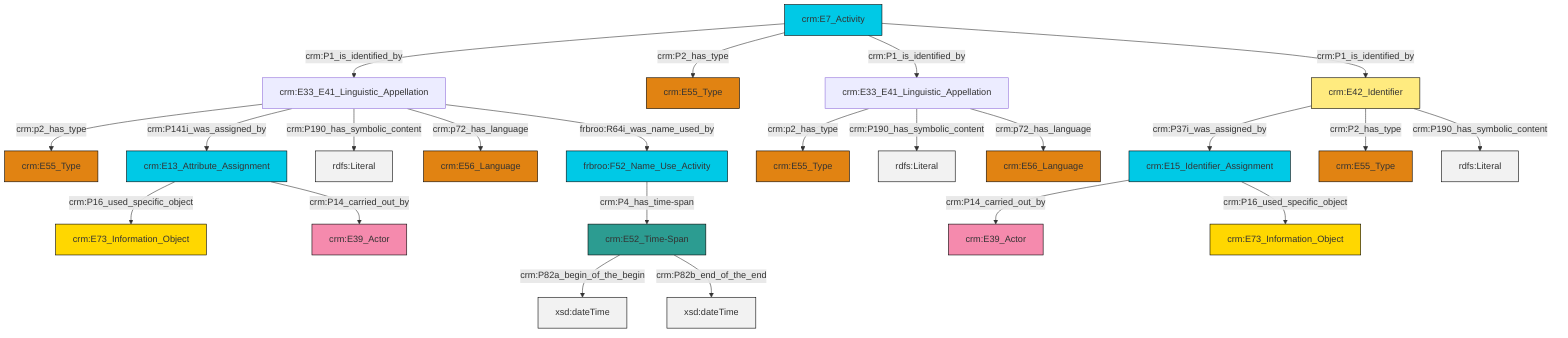 graph TD
classDef Literal fill:#f2f2f2,stroke:#000000;
classDef CRM_Entity fill:#FFFFFF,stroke:#000000;
classDef Temporal_Entity fill:#00C9E6, stroke:#000000;
classDef Type fill:#E18312, stroke:#000000;
classDef Time-Span fill:#2C9C91, stroke:#000000;
classDef Appellation fill:#FFEB7F, stroke:#000000;
classDef Place fill:#008836, stroke:#000000;
classDef Persistent_Item fill:#B266B2, stroke:#000000;
classDef Conceptual_Object fill:#FFD700, stroke:#000000;
classDef Physical_Thing fill:#D2B48C, stroke:#000000;
classDef Actor fill:#f58aad, stroke:#000000;
classDef PC_Classes fill:#4ce600, stroke:#000000;
classDef Multi fill:#cccccc,stroke:#000000;

0["crm:E33_E41_Linguistic_Appellation"]:::Default -->|crm:p2_has_type| 1["crm:E55_Type"]:::Type
11["crm:E33_E41_Linguistic_Appellation"]:::Default -->|crm:p2_has_type| 12["crm:E55_Type"]:::Type
11["crm:E33_E41_Linguistic_Appellation"]:::Default -->|crm:P141i_was_assigned_by| 13["crm:E13_Attribute_Assignment"]:::Temporal_Entity
0["crm:E33_E41_Linguistic_Appellation"]:::Default -->|crm:P190_has_symbolic_content| 14[rdfs:Literal]:::Literal
19["crm:E15_Identifier_Assignment"]:::Temporal_Entity -->|crm:P14_carried_out_by| 5["crm:E39_Actor"]:::Actor
17["crm:E42_Identifier"]:::Appellation -->|crm:P37i_was_assigned_by| 19["crm:E15_Identifier_Assignment"]:::Temporal_Entity
17["crm:E42_Identifier"]:::Appellation -->|crm:P2_has_type| 3["crm:E55_Type"]:::Type
7["frbroo:F52_Name_Use_Activity"]:::Temporal_Entity -->|crm:P4_has_time-span| 22["crm:E52_Time-Span"]:::Time-Span
19["crm:E15_Identifier_Assignment"]:::Temporal_Entity -->|crm:P16_used_specific_object| 27["crm:E73_Information_Object"]:::Conceptual_Object
17["crm:E42_Identifier"]:::Appellation -->|crm:P190_has_symbolic_content| 29[rdfs:Literal]:::Literal
22["crm:E52_Time-Span"]:::Time-Span -->|crm:P82a_begin_of_the_begin| 30[xsd:dateTime]:::Literal
31["crm:E7_Activity"]:::Temporal_Entity -->|crm:P1_is_identified_by| 11["crm:E33_E41_Linguistic_Appellation"]:::Default
11["crm:E33_E41_Linguistic_Appellation"]:::Default -->|crm:P190_has_symbolic_content| 32[rdfs:Literal]:::Literal
0["crm:E33_E41_Linguistic_Appellation"]:::Default -->|crm:p72_has_language| 33["crm:E56_Language"]:::Type
11["crm:E33_E41_Linguistic_Appellation"]:::Default -->|crm:p72_has_language| 9["crm:E56_Language"]:::Type
11["crm:E33_E41_Linguistic_Appellation"]:::Default -->|frbroo:R64i_was_name_used_by| 7["frbroo:F52_Name_Use_Activity"]:::Temporal_Entity
31["crm:E7_Activity"]:::Temporal_Entity -->|crm:P2_has_type| 20["crm:E55_Type"]:::Type
31["crm:E7_Activity"]:::Temporal_Entity -->|crm:P1_is_identified_by| 0["crm:E33_E41_Linguistic_Appellation"]:::Default
13["crm:E13_Attribute_Assignment"]:::Temporal_Entity -->|crm:P16_used_specific_object| 36["crm:E73_Information_Object"]:::Conceptual_Object
13["crm:E13_Attribute_Assignment"]:::Temporal_Entity -->|crm:P14_carried_out_by| 15["crm:E39_Actor"]:::Actor
31["crm:E7_Activity"]:::Temporal_Entity -->|crm:P1_is_identified_by| 17["crm:E42_Identifier"]:::Appellation
22["crm:E52_Time-Span"]:::Time-Span -->|crm:P82b_end_of_the_end| 41[xsd:dateTime]:::Literal